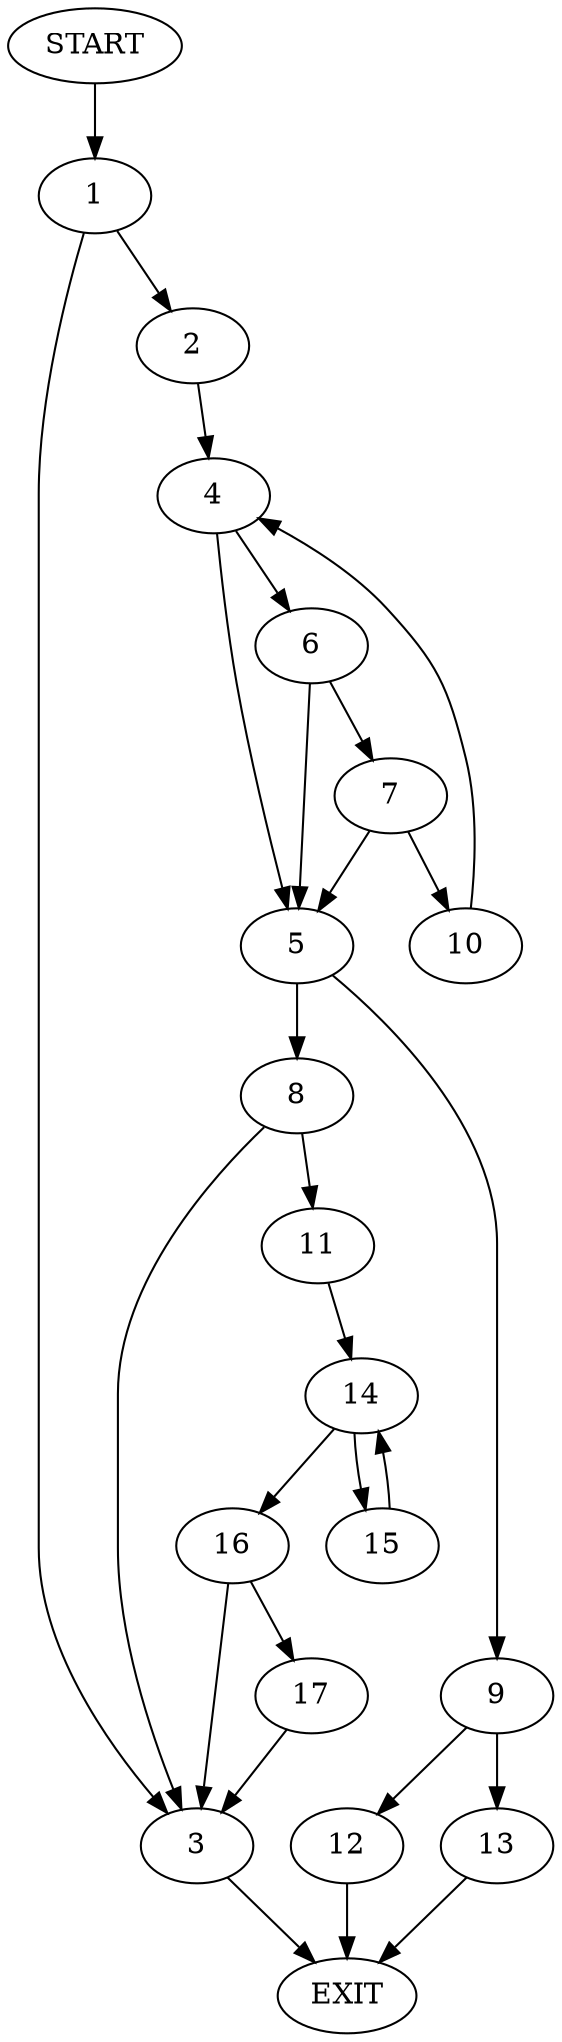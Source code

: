 digraph {
0 [label="START"]
18 [label="EXIT"]
0 -> 1
1 -> 2
1 -> 3
3 -> 18
2 -> 4
4 -> 5
4 -> 6
6 -> 7
6 -> 5
5 -> 8
5 -> 9
7 -> 5
7 -> 10
10 -> 4
8 -> 11
8 -> 3
9 -> 12
9 -> 13
12 -> 18
13 -> 18
11 -> 14
14 -> 15
14 -> 16
16 -> 17
16 -> 3
15 -> 14
17 -> 3
}
